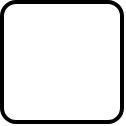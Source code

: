 <mxfile>
    <diagram id="wyliiM_TfOE6Cj9-RaqT" name="Page-1">
        <mxGraphModel dx="746" dy="350" grid="1" gridSize="10" guides="1" tooltips="1" connect="1" arrows="1" fold="1" page="1" pageScale="1" pageWidth="850" pageHeight="1100" math="0" shadow="0">
            <root>
                <mxCell id="0"/>
                <mxCell id="1" parent="0"/>
                <mxCell id="2" value="" style="rounded=1;whiteSpace=wrap;html=1;absoluteArcSize=1;arcSize=14;strokeWidth=2;" vertex="1" parent="1">
                    <mxGeometry x="395" y="20" width="60" height="60" as="geometry"/>
                </mxCell>
            </root>
        </mxGraphModel>
    </diagram>
</mxfile>